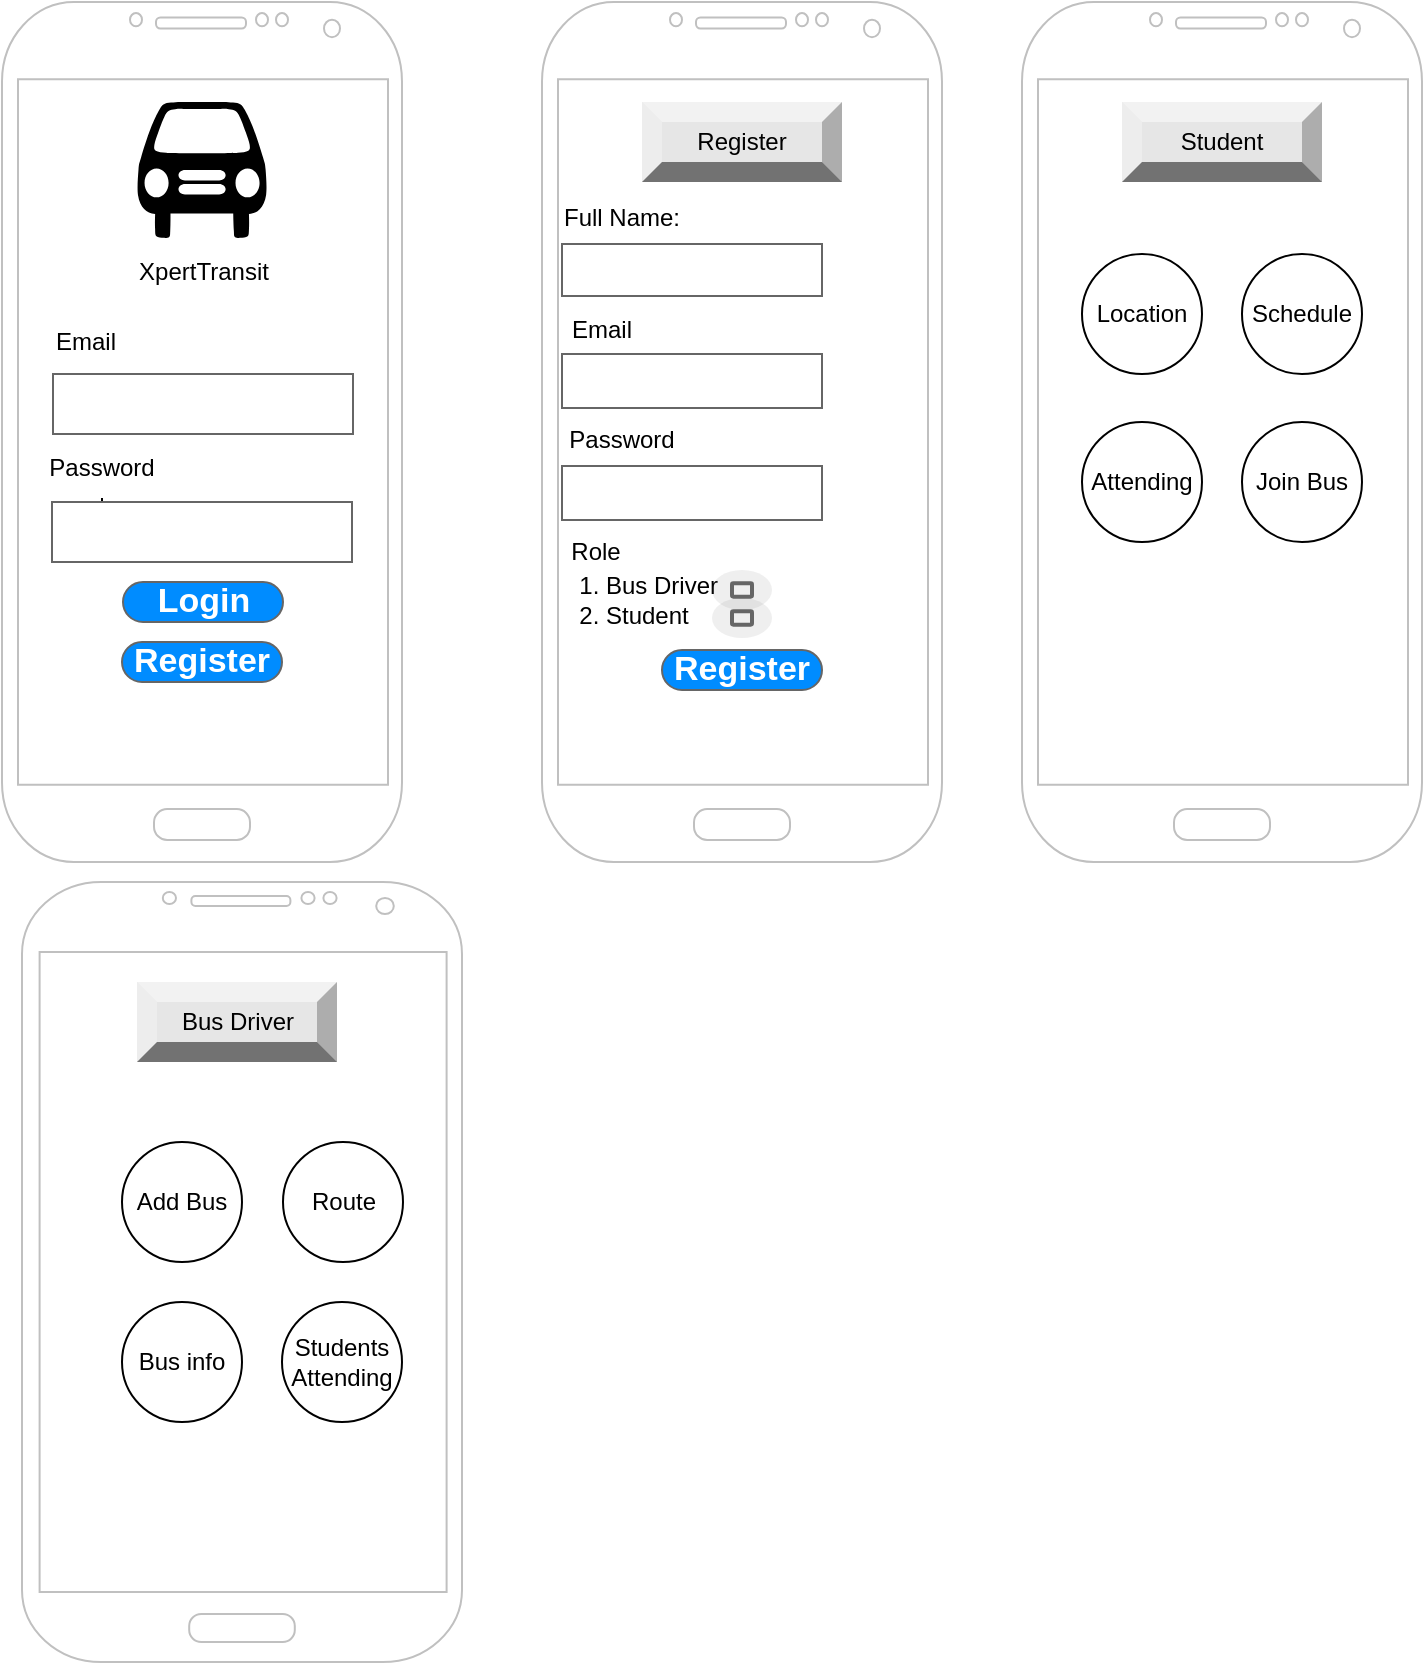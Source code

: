 <mxfile version="24.0.6" type="device">
  <diagram name="Page-1" id="xXWCD4l-A-pOY69x9fGx">
    <mxGraphModel dx="1313" dy="674" grid="1" gridSize="10" guides="1" tooltips="1" connect="1" arrows="1" fold="1" page="1" pageScale="1" pageWidth="850" pageHeight="1100" math="0" shadow="0">
      <root>
        <mxCell id="0" />
        <mxCell id="1" parent="0" />
        <mxCell id="SpBt9WVTU8YwIuKVBQ5M-1" value="" style="verticalLabelPosition=bottom;verticalAlign=top;html=1;shadow=0;dashed=0;strokeWidth=1;shape=mxgraph.android.phone2;strokeColor=#c0c0c0;" vertex="1" parent="1">
          <mxGeometry x="30" y="40" width="200" height="430" as="geometry" />
        </mxCell>
        <mxCell id="SpBt9WVTU8YwIuKVBQ5M-2" value="" style="verticalLabelPosition=bottom;verticalAlign=top;html=1;shadow=0;dashed=0;strokeWidth=1;shape=mxgraph.android.phone2;strokeColor=#c0c0c0;" vertex="1" parent="1">
          <mxGeometry x="300" y="40" width="200" height="430" as="geometry" />
        </mxCell>
        <mxCell id="SpBt9WVTU8YwIuKVBQ5M-3" value="" style="verticalLabelPosition=bottom;verticalAlign=top;html=1;shadow=0;dashed=0;strokeWidth=1;shape=mxgraph.android.phone2;strokeColor=#c0c0c0;" vertex="1" parent="1">
          <mxGeometry x="540" y="40" width="200" height="430" as="geometry" />
        </mxCell>
        <mxCell id="SpBt9WVTU8YwIuKVBQ5M-4" value="" style="verticalLabelPosition=bottom;verticalAlign=top;html=1;shadow=0;dashed=0;strokeWidth=1;shape=mxgraph.android.phone2;strokeColor=#c0c0c0;" vertex="1" parent="1">
          <mxGeometry x="40" y="480" width="220" height="390" as="geometry" />
        </mxCell>
        <mxCell id="SpBt9WVTU8YwIuKVBQ5M-5" value="" style="shape=mxgraph.signs.transportation.car_1;html=1;pointerEvents=1;fillColor=#000000;strokeColor=none;verticalLabelPosition=bottom;verticalAlign=top;align=center;" vertex="1" parent="1">
          <mxGeometry x="97.5" y="90" width="65" height="68" as="geometry" />
        </mxCell>
        <mxCell id="SpBt9WVTU8YwIuKVBQ5M-6" value="XpertTransit" style="text;html=1;align=center;verticalAlign=middle;whiteSpace=wrap;rounded=0;" vertex="1" parent="1">
          <mxGeometry x="100.5" y="160" width="60" height="30" as="geometry" />
        </mxCell>
        <mxCell id="SpBt9WVTU8YwIuKVBQ5M-7" value="Email" style="text;html=1;align=center;verticalAlign=middle;whiteSpace=wrap;rounded=0;" vertex="1" parent="1">
          <mxGeometry x="42" y="195" width="60" height="30" as="geometry" />
        </mxCell>
        <mxCell id="SpBt9WVTU8YwIuKVBQ5M-51" value="" style="edgeStyle=orthogonalEdgeStyle;rounded=0;orthogonalLoop=1;jettySize=auto;html=1;" edge="1" parent="1" source="SpBt9WVTU8YwIuKVBQ5M-8" target="SpBt9WVTU8YwIuKVBQ5M-11">
          <mxGeometry relative="1" as="geometry" />
        </mxCell>
        <mxCell id="SpBt9WVTU8YwIuKVBQ5M-8" value="Password" style="text;html=1;align=center;verticalAlign=middle;whiteSpace=wrap;rounded=0;" vertex="1" parent="1">
          <mxGeometry x="50" y="258" width="60" height="30" as="geometry" />
        </mxCell>
        <mxCell id="SpBt9WVTU8YwIuKVBQ5M-9" value="" style="strokeWidth=1;shadow=0;dashed=0;align=center;html=1;shape=mxgraph.mockup.text.textBox;fontColor=#666666;align=left;fontSize=17;spacingLeft=4;spacingTop=-3;whiteSpace=wrap;strokeColor=#666666;mainText=" vertex="1" parent="1">
          <mxGeometry x="55.5" y="226" width="150" height="30" as="geometry" />
        </mxCell>
        <mxCell id="SpBt9WVTU8YwIuKVBQ5M-11" value="" style="strokeWidth=1;shadow=0;dashed=0;align=center;html=1;shape=mxgraph.mockup.text.textBox;fontColor=#666666;align=left;fontSize=17;spacingLeft=4;spacingTop=-3;whiteSpace=wrap;strokeColor=#666666;mainText=" vertex="1" parent="1">
          <mxGeometry x="55" y="290" width="150" height="30" as="geometry" />
        </mxCell>
        <mxCell id="SpBt9WVTU8YwIuKVBQ5M-12" value="Register" style="strokeWidth=1;shadow=0;dashed=0;align=center;html=1;shape=mxgraph.mockup.buttons.button;strokeColor=#666666;fontColor=#ffffff;mainText=;buttonStyle=round;fontSize=17;fontStyle=1;fillColor=#008cff;whiteSpace=wrap;" vertex="1" parent="1">
          <mxGeometry x="90" y="360" width="80" height="20" as="geometry" />
        </mxCell>
        <mxCell id="SpBt9WVTU8YwIuKVBQ5M-13" value="Login" style="strokeWidth=1;shadow=0;dashed=0;align=center;html=1;shape=mxgraph.mockup.buttons.button;strokeColor=#666666;fontColor=#ffffff;mainText=;buttonStyle=round;fontSize=17;fontStyle=1;fillColor=#008cff;whiteSpace=wrap;" vertex="1" parent="1">
          <mxGeometry x="90.5" y="330" width="80" height="20" as="geometry" />
        </mxCell>
        <mxCell id="SpBt9WVTU8YwIuKVBQ5M-14" value="Register" style="labelPosition=center;verticalLabelPosition=middle;align=center;html=1;shape=mxgraph.basic.shaded_button;dx=10;fillColor=#E6E6E6;strokeColor=none;whiteSpace=wrap;" vertex="1" parent="1">
          <mxGeometry x="350" y="90" width="100" height="40" as="geometry" />
        </mxCell>
        <mxCell id="SpBt9WVTU8YwIuKVBQ5M-15" value="Register" style="strokeWidth=1;shadow=0;dashed=0;align=center;html=1;shape=mxgraph.mockup.buttons.button;strokeColor=#666666;fontColor=#ffffff;mainText=;buttonStyle=round;fontSize=17;fontStyle=1;fillColor=#008cff;whiteSpace=wrap;" vertex="1" parent="1">
          <mxGeometry x="360" y="364" width="80" height="20" as="geometry" />
        </mxCell>
        <mxCell id="SpBt9WVTU8YwIuKVBQ5M-16" value="Full Name:" style="text;html=1;align=center;verticalAlign=middle;whiteSpace=wrap;rounded=0;" vertex="1" parent="1">
          <mxGeometry x="310" y="133" width="60" height="30" as="geometry" />
        </mxCell>
        <mxCell id="SpBt9WVTU8YwIuKVBQ5M-17" value="" style="strokeWidth=1;shadow=0;dashed=0;align=center;html=1;shape=mxgraph.mockup.text.textBox;fontColor=#666666;align=left;fontSize=17;spacingLeft=4;spacingTop=-3;whiteSpace=wrap;strokeColor=#666666;mainText=" vertex="1" parent="1">
          <mxGeometry x="310" y="161" width="130" height="26" as="geometry" />
        </mxCell>
        <mxCell id="SpBt9WVTU8YwIuKVBQ5M-18" value="Email" style="text;html=1;align=center;verticalAlign=middle;whiteSpace=wrap;rounded=0;" vertex="1" parent="1">
          <mxGeometry x="300" y="189" width="60" height="30" as="geometry" />
        </mxCell>
        <mxCell id="SpBt9WVTU8YwIuKVBQ5M-19" value="" style="strokeWidth=1;shadow=0;dashed=0;align=center;html=1;shape=mxgraph.mockup.text.textBox;fontColor=#666666;align=left;fontSize=17;spacingLeft=4;spacingTop=-3;whiteSpace=wrap;strokeColor=#666666;mainText=" vertex="1" parent="1">
          <mxGeometry x="310" y="216" width="130" height="27" as="geometry" />
        </mxCell>
        <mxCell id="SpBt9WVTU8YwIuKVBQ5M-25" style="edgeStyle=orthogonalEdgeStyle;rounded=0;orthogonalLoop=1;jettySize=auto;html=1;exitX=0.75;exitY=1;exitDx=0;exitDy=0;" edge="1" parent="1" source="SpBt9WVTU8YwIuKVBQ5M-21">
          <mxGeometry relative="1" as="geometry">
            <mxPoint x="360.053" y="297" as="targetPoint" />
          </mxGeometry>
        </mxCell>
        <mxCell id="SpBt9WVTU8YwIuKVBQ5M-21" value="Password" style="text;html=1;align=center;verticalAlign=middle;whiteSpace=wrap;rounded=0;" vertex="1" parent="1">
          <mxGeometry x="310" y="244" width="60" height="30" as="geometry" />
        </mxCell>
        <mxCell id="SpBt9WVTU8YwIuKVBQ5M-23" value="" style="strokeWidth=1;shadow=0;dashed=0;align=center;html=1;shape=mxgraph.mockup.text.textBox;fontColor=#666666;align=left;fontSize=17;spacingLeft=4;spacingTop=-3;whiteSpace=wrap;strokeColor=#666666;mainText=" vertex="1" parent="1">
          <mxGeometry x="310" y="272" width="130" height="27" as="geometry" />
        </mxCell>
        <mxCell id="SpBt9WVTU8YwIuKVBQ5M-26" value="Role" style="text;html=1;align=center;verticalAlign=middle;whiteSpace=wrap;rounded=0;" vertex="1" parent="1">
          <mxGeometry x="297" y="300" width="60" height="30" as="geometry" />
        </mxCell>
        <mxCell id="SpBt9WVTU8YwIuKVBQ5M-28" value="&lt;ol&gt;&lt;li&gt;Bus Driver&lt;/li&gt;&lt;li&gt;Student&lt;br&gt;&lt;/li&gt;&lt;/ol&gt;" style="text;strokeColor=none;fillColor=none;html=1;whiteSpace=wrap;verticalAlign=middle;overflow=hidden;" vertex="1" parent="1">
          <mxGeometry x="290" y="299" width="100" height="80" as="geometry" />
        </mxCell>
        <mxCell id="SpBt9WVTU8YwIuKVBQ5M-37" value="" style="shape=ellipse;labelPosition=right;align=left;strokeColor=none;fillColor=#666666;opacity=10;sketch=0;html=1;" vertex="1" parent="1">
          <mxGeometry x="385" y="324" width="30" height="20" as="geometry" />
        </mxCell>
        <mxCell id="SpBt9WVTU8YwIuKVBQ5M-38" value="" style="dashed=0;labelPosition=right;align=left;shape=mxgraph.gmdl.checkbox;strokeColor=#666666;fillColor=none;strokeWidth=2;sketch=0;html=1;" vertex="1" parent="SpBt9WVTU8YwIuKVBQ5M-37">
          <mxGeometry x="10" y="6.667" width="10" height="6.667" as="geometry" />
        </mxCell>
        <mxCell id="SpBt9WVTU8YwIuKVBQ5M-39" value="" style="shape=ellipse;labelPosition=right;align=left;strokeColor=none;fillColor=#666666;opacity=10;sketch=0;html=1;" vertex="1" parent="1">
          <mxGeometry x="385" y="338" width="30" height="20" as="geometry" />
        </mxCell>
        <mxCell id="SpBt9WVTU8YwIuKVBQ5M-40" value="" style="dashed=0;labelPosition=right;align=left;shape=mxgraph.gmdl.checkbox;strokeColor=#666666;fillColor=none;strokeWidth=2;sketch=0;html=1;" vertex="1" parent="SpBt9WVTU8YwIuKVBQ5M-39">
          <mxGeometry x="10" y="6.667" width="10" height="6.667" as="geometry" />
        </mxCell>
        <mxCell id="SpBt9WVTU8YwIuKVBQ5M-41" value="Student" style="labelPosition=center;verticalLabelPosition=middle;align=center;html=1;shape=mxgraph.basic.shaded_button;dx=10;fillColor=#E6E6E6;strokeColor=none;whiteSpace=wrap;" vertex="1" parent="1">
          <mxGeometry x="590" y="90" width="100" height="40" as="geometry" />
        </mxCell>
        <mxCell id="SpBt9WVTU8YwIuKVBQ5M-42" value="Bus Driver" style="labelPosition=center;verticalLabelPosition=middle;align=center;html=1;shape=mxgraph.basic.shaded_button;dx=10;fillColor=#E6E6E6;strokeColor=none;whiteSpace=wrap;" vertex="1" parent="1">
          <mxGeometry x="97.5" y="530" width="100" height="40" as="geometry" />
        </mxCell>
        <mxCell id="SpBt9WVTU8YwIuKVBQ5M-43" value="Location" style="ellipse;whiteSpace=wrap;html=1;aspect=fixed;" vertex="1" parent="1">
          <mxGeometry x="570" y="166" width="60" height="60" as="geometry" />
        </mxCell>
        <mxCell id="SpBt9WVTU8YwIuKVBQ5M-44" value="Join Bus" style="ellipse;whiteSpace=wrap;html=1;aspect=fixed;" vertex="1" parent="1">
          <mxGeometry x="650" y="250" width="60" height="60" as="geometry" />
        </mxCell>
        <mxCell id="SpBt9WVTU8YwIuKVBQ5M-45" value="Attending" style="ellipse;whiteSpace=wrap;html=1;aspect=fixed;" vertex="1" parent="1">
          <mxGeometry x="570" y="250" width="60" height="60" as="geometry" />
        </mxCell>
        <mxCell id="SpBt9WVTU8YwIuKVBQ5M-46" value="Schedule" style="ellipse;whiteSpace=wrap;html=1;aspect=fixed;" vertex="1" parent="1">
          <mxGeometry x="650" y="166" width="60" height="60" as="geometry" />
        </mxCell>
        <mxCell id="SpBt9WVTU8YwIuKVBQ5M-47" value="Add Bus" style="ellipse;whiteSpace=wrap;html=1;aspect=fixed;" vertex="1" parent="1">
          <mxGeometry x="90" y="610" width="60" height="60" as="geometry" />
        </mxCell>
        <mxCell id="SpBt9WVTU8YwIuKVBQ5M-48" value="Route" style="ellipse;whiteSpace=wrap;html=1;aspect=fixed;" vertex="1" parent="1">
          <mxGeometry x="170.5" y="610" width="60" height="60" as="geometry" />
        </mxCell>
        <mxCell id="SpBt9WVTU8YwIuKVBQ5M-50" value="Bus info" style="ellipse;whiteSpace=wrap;html=1;aspect=fixed;" vertex="1" parent="1">
          <mxGeometry x="90" y="690" width="60" height="60" as="geometry" />
        </mxCell>
        <mxCell id="SpBt9WVTU8YwIuKVBQ5M-52" value="Students Attending" style="ellipse;whiteSpace=wrap;html=1;aspect=fixed;" vertex="1" parent="1">
          <mxGeometry x="170" y="690" width="60" height="60" as="geometry" />
        </mxCell>
      </root>
    </mxGraphModel>
  </diagram>
</mxfile>
